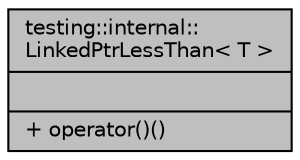 digraph "testing::internal::LinkedPtrLessThan&lt; T &gt;"
{
  edge [fontname="Helvetica",fontsize="10",labelfontname="Helvetica",labelfontsize="10"];
  node [fontname="Helvetica",fontsize="10",shape=record];
  Node1 [label="{testing::internal::\lLinkedPtrLessThan\< T \>\n||+ operator()()\l}",height=0.2,width=0.4,color="black", fillcolor="grey75", style="filled", fontcolor="black"];
}
